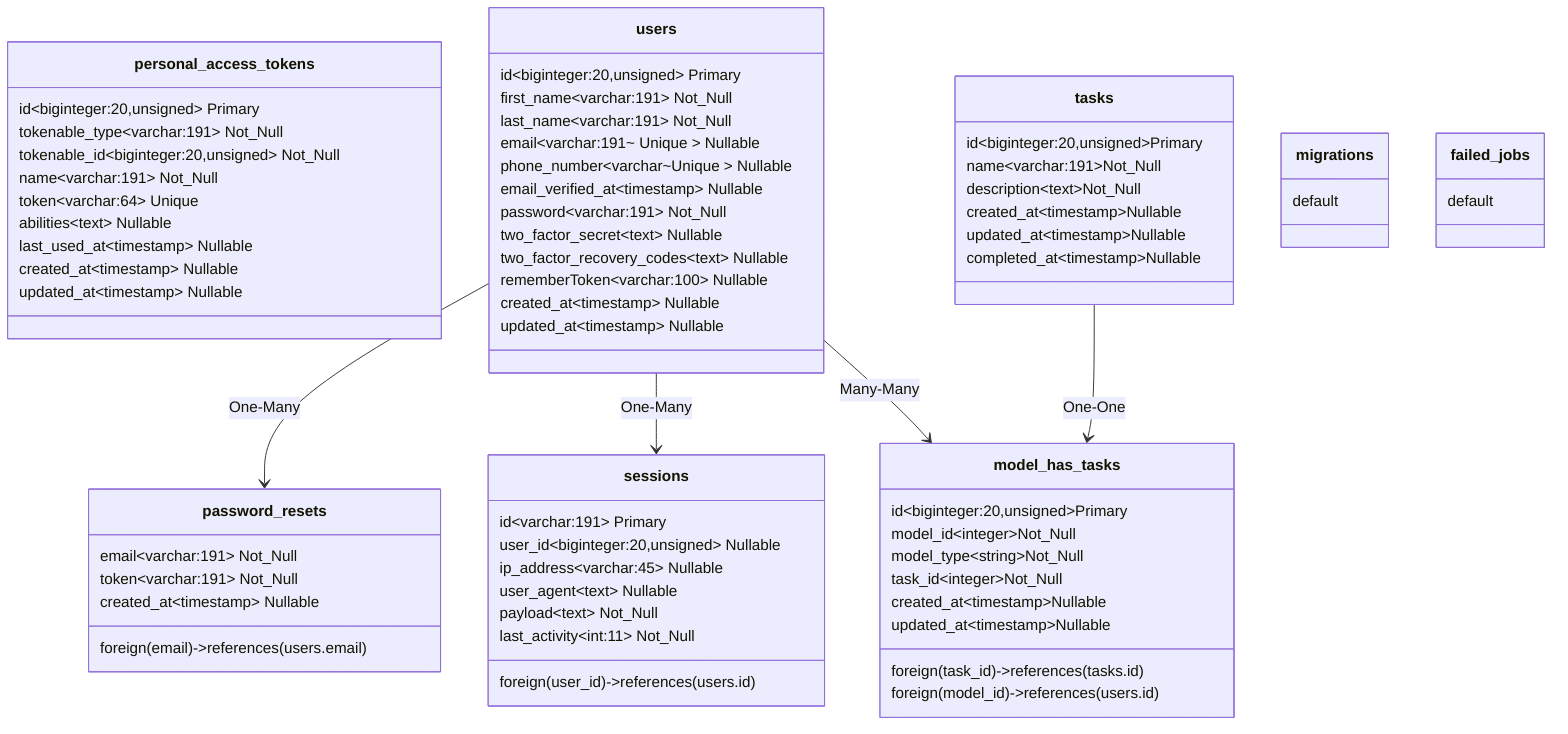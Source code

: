 classDiagram

class personal_access_tokens {
    id~biginteger:20,unsigned~ Primary
    tokenable_type~varchar:191~ Not_Null
    tokenable_id~biginteger:20,unsigned~ Not_Null
    name~varchar:191~ Not_Null
    token~varchar:64~ Unique
    abilities~text~ Nullable
    last_used_at~timestamp~ Nullable
    created_at~timestamp~ Nullable
    updated_at~timestamp~ Nullable
}

class users {
    id~biginteger:20,unsigned~ Primary
    first_name~varchar:191~ Not_Null
    last_name~varchar:191~ Not_Null
    email~varchar:191~ Unique ~ Nullable
    phone_number~varchar~Unique ~ Nullable
    email_verified_at~timestamp~ Nullable
    password~varchar:191~ Not_Null
    two_factor_secret~text~ Nullable
    two_factor_recovery_codes~text~ Nullable
    rememberToken~varchar:100~ Nullable
    created_at~timestamp~ Nullable
    updated_at~timestamp~ Nullable
}

class sessions {
    id~varchar:191~ Primary
    user_id~biginteger:20,unsigned~ Nullable
    ip_address~varchar:45~ Nullable
    user_agent~text~ Nullable
    payload~text~ Not_Null
    last_activity~int:11~ Not_Null
}
sessions: foreign(user_id)->references(users.id)

class password_resets {
    email~varchar:191~ Not_Null
    token~varchar:191~ Not_Null
    created_at~timestamp~ Nullable
}
password_resets: foreign(email)->references(users.email)

class tasks {
    id~biginteger:20,unsigned~Primary
    name~varchar:191~Not_Null
    description~text~Not_Null
    created_at~timestamp~Nullable
    updated_at~timestamp~Nullable
    completed_at~timestamp~Nullable
}

class model_has_tasks {
    id~biginteger:20,unsigned~Primary
    model_id~integer~Not_Null
    model_type~string~Not_Null
    task_id~integer~Not_Null
    created_at~timestamp~Nullable
    updated_at~timestamp~Nullable
}

class migrations {
    default
}

class failed_jobs {
    default
}

model_has_tasks: foreign(task_id)->references(tasks.id)
model_has_tasks: foreign(model_id)->references(users.id)

users --> password_resets : One-Many
users --> sessions : One-Many
tasks --> model_has_tasks : One-One
users --> model_has_tasks : Many-Many